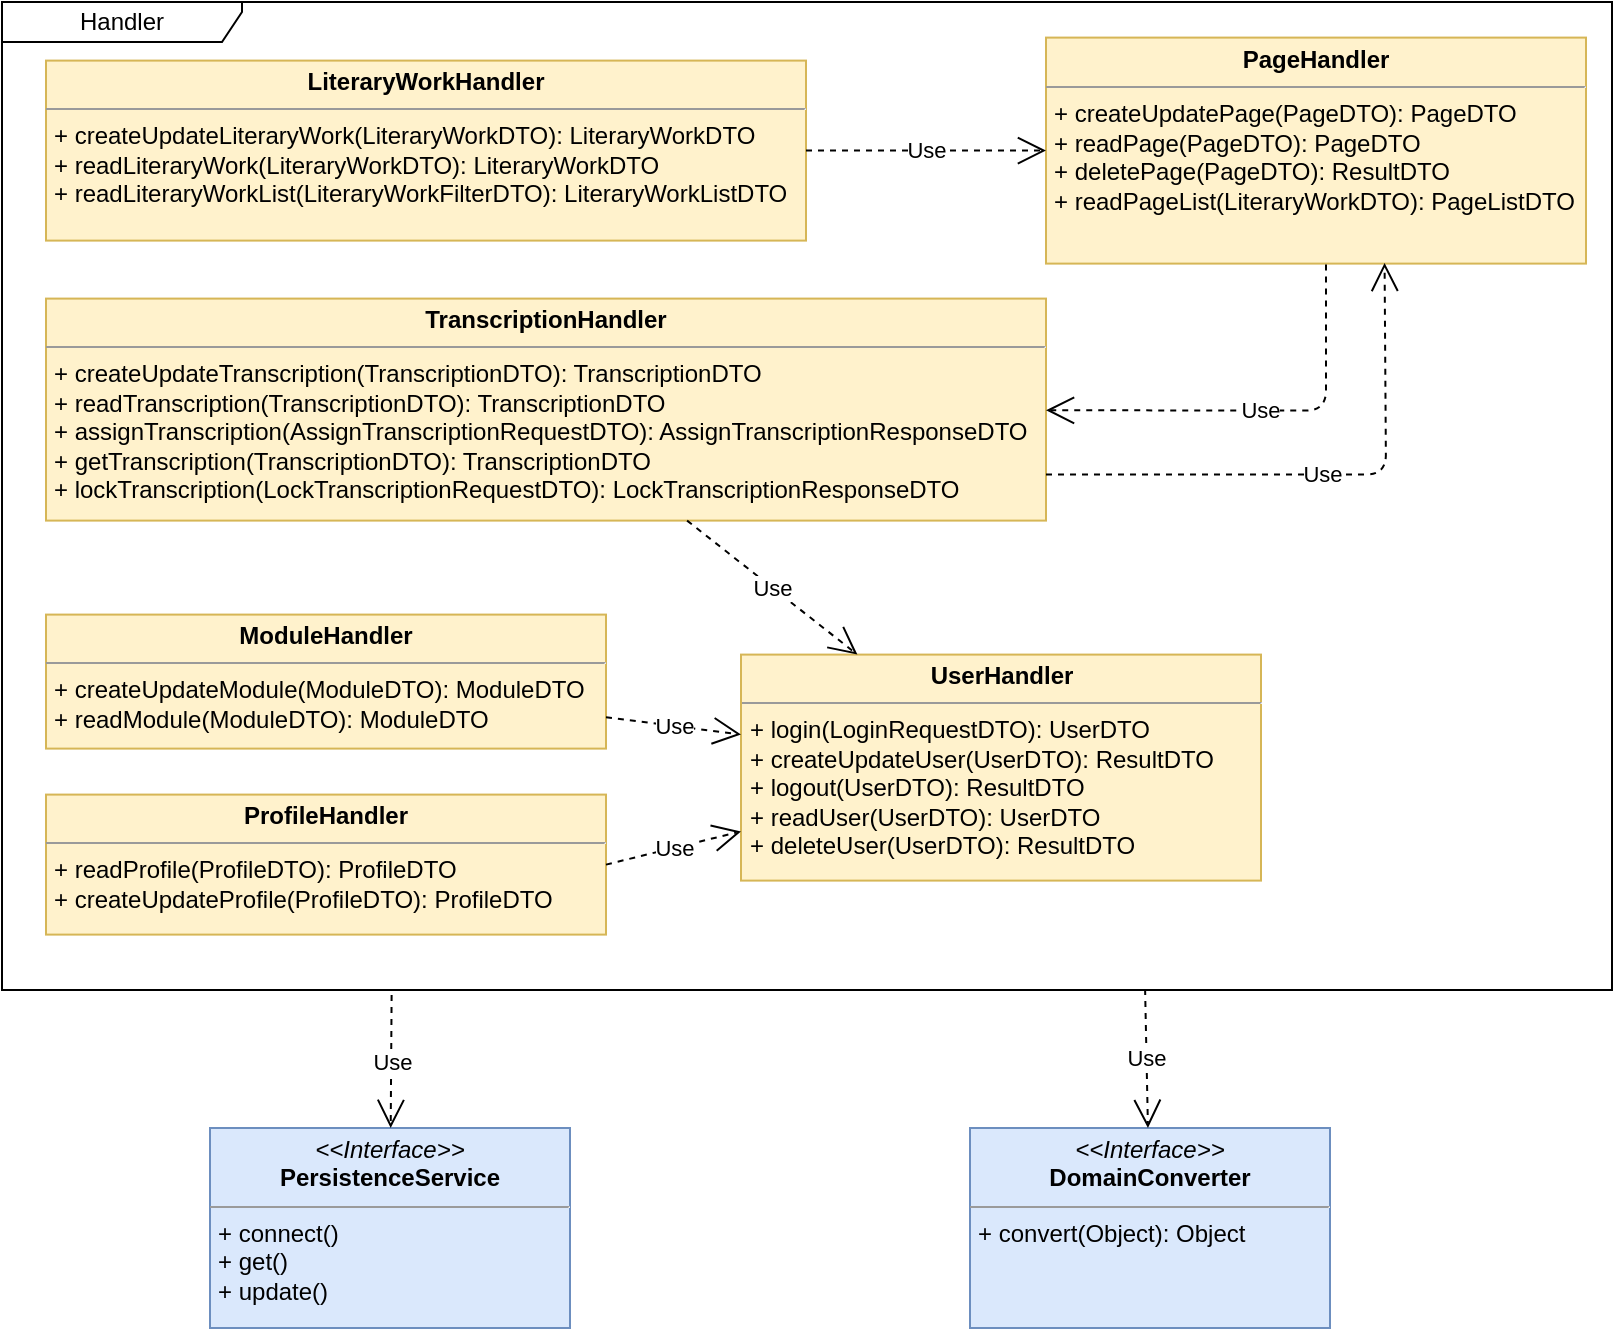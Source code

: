 <mxfile version="10.5.9" type="device"><diagram id="q4cFodYw-TBzlHbiW_eS" name="Page-1"><mxGraphModel dx="1010" dy="533" grid="1" gridSize="10" guides="1" tooltips="1" connect="1" arrows="1" fold="1" page="1" pageScale="1" pageWidth="827" pageHeight="1169" math="0" shadow="0"><root><mxCell id="0"/><mxCell id="1" parent="0"/><mxCell id="YDSBDReVMTlkqqa4Y8eN-1" value="&lt;p style=&quot;margin: 0px ; margin-top: 4px ; text-align: center&quot;&gt;&lt;b&gt;LiteraryWorkHandler&lt;/b&gt;&lt;/p&gt;&lt;hr size=&quot;1&quot;&gt;&lt;p style=&quot;margin: 0px ; margin-left: 4px&quot;&gt;&lt;span&gt;+ createUpdateLiteraryWork(LiteraryWorkDTO): LiteraryWorkDTO&lt;/span&gt;&lt;/p&gt;&lt;p style=&quot;margin: 0px ; margin-left: 4px&quot;&gt;+ readLiteraryWork(LiteraryWorkDTO): LiteraryWorkDTO&lt;span&gt;&lt;br&gt;&lt;/span&gt;&lt;/p&gt;&lt;p style=&quot;margin: 0px ; margin-left: 4px&quot;&gt;&lt;span&gt;+ readLiteraryWorkList(LiteraryWorkFilterDTO): LiteraryWorkListDTO&lt;/span&gt;&lt;/p&gt;&lt;p&gt;&lt;br&gt;&lt;/p&gt;" style="verticalAlign=top;align=left;overflow=fill;fontSize=12;fontFamily=Helvetica;html=1;fillColor=#fff2cc;strokeColor=#d6b656;" parent="1" vertex="1"><mxGeometry x="28" y="46.3" width="380" height="90" as="geometry"/></mxCell><mxCell id="YDSBDReVMTlkqqa4Y8eN-3" value="&lt;p style=&quot;margin: 0px ; margin-top: 4px ; text-align: center&quot;&gt;&lt;b&gt;ProfileHandler&lt;/b&gt;&lt;/p&gt;&lt;hr size=&quot;1&quot;&gt;&lt;p style=&quot;margin: 0px ; margin-left: 4px&quot;&gt;+ readProfile(ProfileDTO): ProfileDTO&lt;br&gt;+ createUpdateProfile(ProfileDTO): ProfileDTO&lt;/p&gt;" style="verticalAlign=top;align=left;overflow=fill;fontSize=12;fontFamily=Helvetica;html=1;fillColor=#fff2cc;strokeColor=#d6b656;" parent="1" vertex="1"><mxGeometry x="28" y="413.3" width="280" height="70" as="geometry"/></mxCell><mxCell id="YDSBDReVMTlkqqa4Y8eN-4" value="&lt;p style=&quot;margin: 0px ; margin-top: 4px ; text-align: center&quot;&gt;&lt;b&gt;TranscriptionHandler&lt;/b&gt;&lt;/p&gt;&lt;hr size=&quot;1&quot;&gt;&lt;p style=&quot;margin: 0px ; margin-left: 4px&quot;&gt;&lt;span&gt;+ createUpdate&lt;/span&gt;Transcription(TranscriptionDTO)&lt;span&gt;: TranscriptionDTO&lt;/span&gt;&lt;/p&gt;&lt;p style=&quot;margin: 0px ; margin-left: 4px&quot;&gt;+ readTranscription(TranscriptionDTO): TranscriptionDTO&lt;/p&gt;&lt;p style=&quot;margin: 0px ; margin-left: 4px&quot;&gt;&lt;span&gt;+&amp;nbsp;&lt;/span&gt;&lt;span&gt;assignTranscription(AssignTranscriptionRequestDTO): AssignTranscriptionResponse&lt;/span&gt;&lt;span&gt;DTO&lt;/span&gt;&lt;/p&gt;&lt;p style=&quot;margin: 0px ; margin-left: 4px&quot;&gt;&lt;span&gt;+&amp;nbsp;&lt;/span&gt;&lt;span&gt;getTranscription(TranscriptionDTO): Transcription&lt;/span&gt;&lt;span&gt;DTO&lt;/span&gt;&lt;/p&gt;&lt;p style=&quot;margin: 0px ; margin-left: 4px&quot;&gt;&lt;span&gt;+ lockTranscription(LockTranscriptionRequestDTO&lt;/span&gt;&lt;span&gt;): LockTranscriptionResponseDTO&lt;/span&gt;&lt;/p&gt;&lt;p&gt;&lt;span&gt;&lt;br&gt;&lt;/span&gt;&lt;/p&gt;&lt;p&gt;&lt;br&gt;&lt;/p&gt;&lt;p&gt;&lt;br&gt;&lt;/p&gt;&lt;p&gt;&lt;br&gt;&lt;/p&gt;" style="verticalAlign=top;align=left;overflow=fill;fontSize=12;fontFamily=Helvetica;html=1;fillColor=#fff2cc;strokeColor=#d6b656;" parent="1" vertex="1"><mxGeometry x="28" y="165.3" width="500" height="111" as="geometry"/></mxCell><mxCell id="YDSBDReVMTlkqqa4Y8eN-5" value="&lt;p style=&quot;margin: 0px ; margin-top: 4px ; text-align: center&quot;&gt;&lt;b&gt;ModuleHandler&lt;/b&gt;&lt;/p&gt;&lt;hr size=&quot;1&quot;&gt;&lt;p style=&quot;margin: 0px ; margin-left: 4px&quot;&gt;&lt;span&gt;+ createUpdateModule(ModuleDTO): ModuleDTO&lt;/span&gt;&lt;/p&gt;&lt;p style=&quot;margin: 0px ; margin-left: 4px&quot;&gt;&lt;span&gt;+ readModule(ModuleDTO): ModuleDTO&lt;/span&gt;&lt;/p&gt;&lt;p&gt;&lt;br&gt;&lt;/p&gt;&lt;p&gt;&lt;br&gt;&lt;/p&gt;" style="verticalAlign=top;align=left;overflow=fill;fontSize=12;fontFamily=Helvetica;html=1;fillColor=#fff2cc;strokeColor=#d6b656;" parent="1" vertex="1"><mxGeometry x="28" y="323.3" width="280" height="67" as="geometry"/></mxCell><mxCell id="YDSBDReVMTlkqqa4Y8eN-6" value="&lt;p style=&quot;margin: 0px ; margin-top: 4px ; text-align: center&quot;&gt;&lt;b&gt;UserHandler&lt;/b&gt;&lt;/p&gt;&lt;hr size=&quot;1&quot;&gt;&lt;p style=&quot;margin: 0px ; margin-left: 4px&quot;&gt;&lt;span&gt;+ login(&lt;/span&gt;LoginRequestDTO&lt;span&gt;): UserDTO&lt;/span&gt;&lt;/p&gt;&lt;p style=&quot;margin: 0px ; margin-left: 4px&quot;&gt;&lt;span&gt;+ createUpdateUser(UserDTO): ResultDTO&lt;/span&gt;&lt;/p&gt;&lt;p style=&quot;margin: 0px ; margin-left: 4px&quot;&gt;&lt;span&gt;+ logout(UserDTO): ResultDTO&lt;/span&gt;&lt;/p&gt;&lt;p style=&quot;margin: 0px ; margin-left: 4px&quot;&gt;&lt;span&gt;+ readUser(UserDTO): UserDTO&lt;/span&gt;&lt;/p&gt;&lt;p style=&quot;margin: 0px ; margin-left: 4px&quot;&gt;&lt;span&gt;+ deleteUser(UserDTO): ResultDTO&lt;/span&gt;&lt;/p&gt;&lt;p&gt;&lt;br&gt;&lt;/p&gt;" style="verticalAlign=top;align=left;overflow=fill;fontSize=12;fontFamily=Helvetica;html=1;fillColor=#fff2cc;strokeColor=#d6b656;" parent="1" vertex="1"><mxGeometry x="375.5" y="343.3" width="260" height="113" as="geometry"/></mxCell><mxCell id="YDSBDReVMTlkqqa4Y8eN-7" value="&lt;p style=&quot;margin: 0px ; margin-top: 4px ; text-align: center&quot;&gt;&lt;b&gt;PageHandler&lt;/b&gt;&lt;/p&gt;&lt;hr size=&quot;1&quot;&gt;&lt;p style=&quot;margin: 0px ; margin-left: 4px&quot;&gt;&lt;span&gt;+ createUpdatePage(PageDTO): PageDTO&lt;/span&gt;&lt;br&gt;&lt;/p&gt;&lt;p style=&quot;margin: 0px ; margin-left: 4px&quot;&gt;&lt;span&gt;+ readPage(PageDTO): PageDTO&lt;/span&gt;&lt;/p&gt;&lt;p style=&quot;margin: 0px ; margin-left: 4px&quot;&gt;&lt;span&gt;+ deletePage(PageDTO): ResultDTO&lt;/span&gt;&lt;/p&gt;&lt;p style=&quot;margin: 0px ; margin-left: 4px&quot;&gt;&lt;span&gt;+ readPageList(LiteraryWorkDTO): PageListDTO&lt;/span&gt;&lt;/p&gt;&lt;p&gt;&lt;br&gt;&lt;/p&gt;" style="verticalAlign=top;align=left;overflow=fill;fontSize=12;fontFamily=Helvetica;html=1;fillColor=#fff2cc;strokeColor=#d6b656;" parent="1" vertex="1"><mxGeometry x="528" y="34.8" width="270" height="113" as="geometry"/></mxCell><mxCell id="H2dUI9dXiU7TDnAdC6QU-2" value="Use" style="endArrow=open;endSize=12;dashed=1;html=1;" parent="1" source="YDSBDReVMTlkqqa4Y8eN-5" target="YDSBDReVMTlkqqa4Y8eN-6" edge="1"><mxGeometry width="160" relative="1" as="geometry"><mxPoint x="242.125" y="536.3" as="sourcePoint"/><mxPoint x="207.952" y="593.3" as="targetPoint"/></mxGeometry></mxCell><mxCell id="cBoid0wFbxA85oM2irqj-1" value="Use" style="endArrow=open;endSize=12;dashed=1;html=1;exitX=1;exitY=0.5;exitDx=0;exitDy=0;" edge="1" parent="1" source="YDSBDReVMTlkqqa4Y8eN-3" target="YDSBDReVMTlkqqa4Y8eN-6"><mxGeometry width="160" relative="1" as="geometry"><mxPoint x="198" y="523.3" as="sourcePoint"/><mxPoint x="358" y="523.3" as="targetPoint"/></mxGeometry></mxCell><mxCell id="cBoid0wFbxA85oM2irqj-2" value="Use" style="endArrow=open;endSize=12;dashed=1;html=1;" edge="1" parent="1" source="YDSBDReVMTlkqqa4Y8eN-1" target="YDSBDReVMTlkqqa4Y8eN-7"><mxGeometry width="160" relative="1" as="geometry"><mxPoint x="398" y="83.3" as="sourcePoint"/><mxPoint x="558" y="83.3" as="targetPoint"/></mxGeometry></mxCell><mxCell id="cBoid0wFbxA85oM2irqj-3" value="Use" style="endArrow=open;endSize=12;dashed=1;html=1;" edge="1" parent="1" target="YDSBDReVMTlkqqa4Y8eN-4"><mxGeometry width="160" relative="1" as="geometry"><mxPoint x="668" y="148.3" as="sourcePoint"/><mxPoint x="738" y="213.3" as="targetPoint"/><Array as="points"><mxPoint x="668" y="221.3"/></Array></mxGeometry></mxCell><mxCell id="cBoid0wFbxA85oM2irqj-4" value="Use" style="endArrow=open;endSize=12;dashed=1;html=1;entryX=0.627;entryY=0.997;entryDx=0;entryDy=0;entryPerimeter=0;" edge="1" parent="1" target="YDSBDReVMTlkqqa4Y8eN-7"><mxGeometry width="160" relative="1" as="geometry"><mxPoint x="528" y="253.3" as="sourcePoint"/><mxPoint x="728" y="253.3" as="targetPoint"/><Array as="points"><mxPoint x="698" y="253.3"/></Array></mxGeometry></mxCell><mxCell id="cBoid0wFbxA85oM2irqj-5" value="Use" style="endArrow=open;endSize=12;dashed=1;html=1;" edge="1" parent="1" source="YDSBDReVMTlkqqa4Y8eN-4" target="YDSBDReVMTlkqqa4Y8eN-6"><mxGeometry width="160" relative="1" as="geometry"><mxPoint x="408" y="293.3" as="sourcePoint"/><mxPoint x="568" y="293.3" as="targetPoint"/></mxGeometry></mxCell><mxCell id="cBoid0wFbxA85oM2irqj-6" value="Handler" style="shape=umlFrame;whiteSpace=wrap;html=1;width=120;height=20;" vertex="1" parent="1"><mxGeometry x="6" y="17" width="805" height="494" as="geometry"/></mxCell><mxCell id="cBoid0wFbxA85oM2irqj-8" value="&lt;p style=&quot;margin: 0px ; margin-top: 4px ; text-align: center&quot;&gt;&lt;i&gt;&amp;lt;&amp;lt;Interface&amp;gt;&amp;gt;&lt;/i&gt;&lt;br&gt;&lt;b&gt;PersistenceService&lt;/b&gt;&lt;/p&gt;&lt;hr size=&quot;1&quot;&gt;&lt;p style=&quot;margin: 0px ; margin-left: 4px&quot;&gt;+ connect()&lt;br&gt;+ get()&lt;/p&gt;&lt;p style=&quot;margin: 0px ; margin-left: 4px&quot;&gt;+ update()&lt;/p&gt;" style="verticalAlign=top;align=left;overflow=fill;fontSize=12;fontFamily=Helvetica;html=1;fillColor=#dae8fc;strokeColor=#6c8ebf;" vertex="1" parent="1"><mxGeometry x="110" y="580" width="180" height="100" as="geometry"/></mxCell><mxCell id="cBoid0wFbxA85oM2irqj-9" value="&lt;p style=&quot;margin: 0px ; margin-top: 4px ; text-align: center&quot;&gt;&lt;i&gt;&amp;lt;&amp;lt;Interface&amp;gt;&amp;gt;&lt;/i&gt;&lt;br&gt;&lt;b&gt;DomainConverter&lt;/b&gt;&lt;/p&gt;&lt;hr size=&quot;1&quot;&gt;&lt;p style=&quot;margin: 0px ; margin-left: 4px&quot;&gt;+ convert(Object): Object&lt;br&gt;&lt;/p&gt;" style="verticalAlign=top;align=left;overflow=fill;fontSize=12;fontFamily=Helvetica;html=1;fillColor=#dae8fc;strokeColor=#6c8ebf;" vertex="1" parent="1"><mxGeometry x="490" y="580" width="180" height="100" as="geometry"/></mxCell><mxCell id="cBoid0wFbxA85oM2irqj-10" value="Use" style="endArrow=open;endSize=12;dashed=1;html=1;exitX=0.242;exitY=1.005;exitDx=0;exitDy=0;exitPerimeter=0;" edge="1" parent="1" source="cBoid0wFbxA85oM2irqj-6" target="cBoid0wFbxA85oM2irqj-8"><mxGeometry width="160" relative="1" as="geometry"><mxPoint x="120" y="550" as="sourcePoint"/><mxPoint x="280" y="550" as="targetPoint"/></mxGeometry></mxCell><mxCell id="cBoid0wFbxA85oM2irqj-11" value="Use" style="endArrow=open;endSize=12;dashed=1;html=1;exitX=0.71;exitY=0.999;exitDx=0;exitDy=0;exitPerimeter=0;" edge="1" parent="1" source="cBoid0wFbxA85oM2irqj-6" target="cBoid0wFbxA85oM2irqj-9"><mxGeometry width="160" relative="1" as="geometry"><mxPoint x="530" y="540" as="sourcePoint"/><mxPoint x="690" y="540" as="targetPoint"/></mxGeometry></mxCell></root></mxGraphModel></diagram></mxfile>